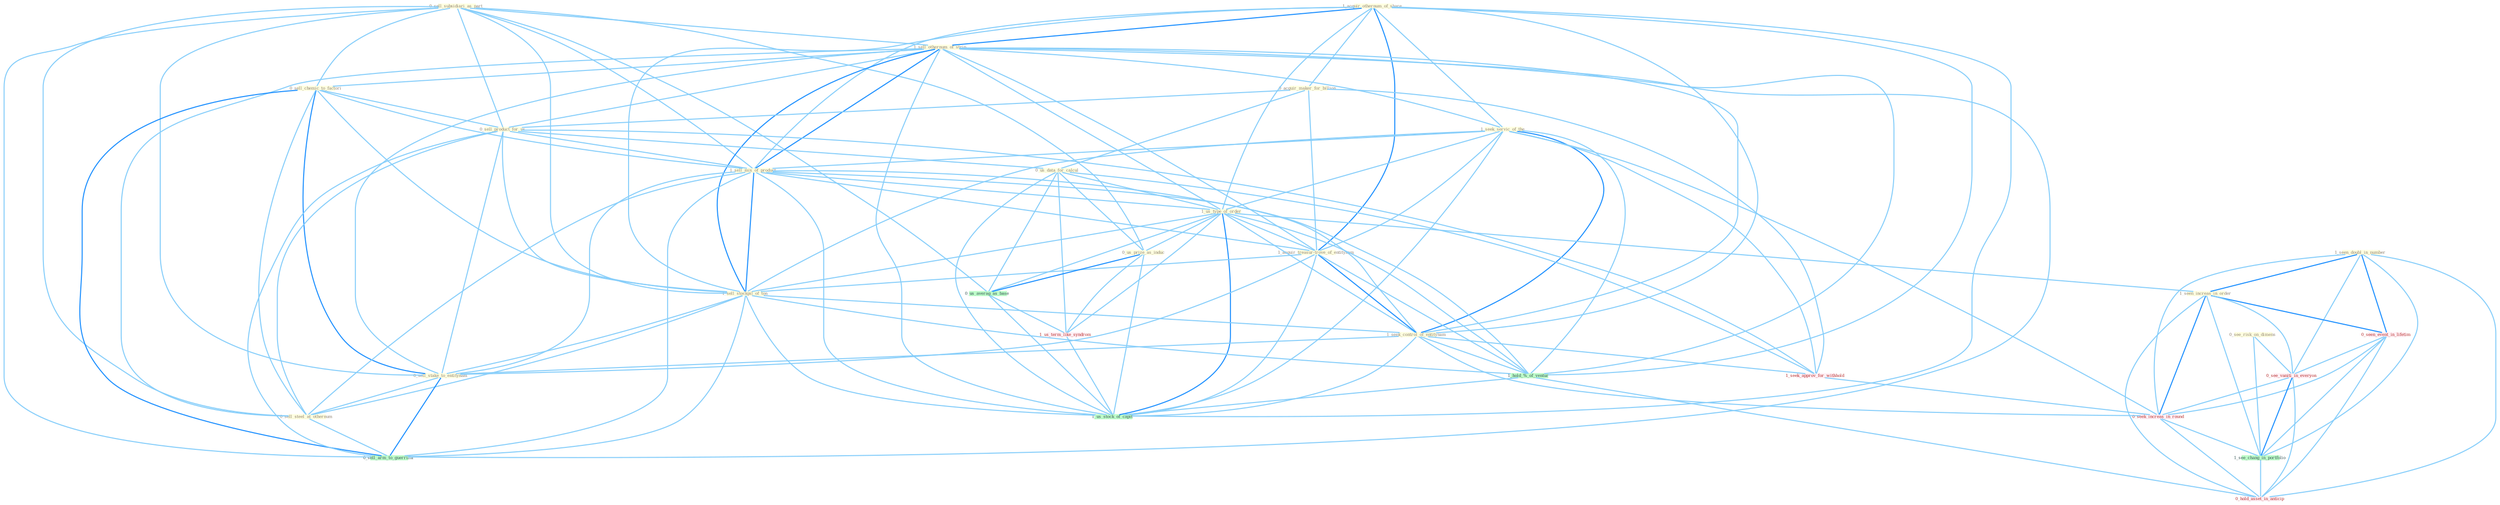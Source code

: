 Graph G{ 
    node
    [shape=polygon,style=filled,width=.5,height=.06,color="#BDFCC9",fixedsize=true,fontsize=4,
    fontcolor="#2f4f4f"];
    {node
    [color="#ffffe0", fontcolor="#8b7d6b"] "0_sell_subsidiari_as_part " "1_acquir_othernum_of_share " "0_see_risk_on_dimens " "1_sell_othernum_of_strip " "0_acquir_maker_for_billion " "0_sell_chemic_to_factori " "1_seek_servic_of_the " "0_sell_product_for_us " "1_sell_mix_of_product " "1_seen_doubl_in_number " "0_us_data_for_calcul " "1_us_type_of_order " "1_seen_increas_in_order " "1_acquir_treasur-trove_of_entitynam " "0_us_prize_as_induc " "1_sell_stockpil_of_ton " "1_seek_control_of_entitynam " "0_sell_stake_to_entitynam " "0_sell_steel_at_othernum "}
{node [color="#fff0f5", fontcolor="#b22222"] "0_seen_event_in_lifetim " "1_us_term_like_syndrom " "1_seek_approv_for_withhold " "0_see_vaniti_in_everyon " "0_seek_increas_in_round " "0_hold_asset_in_anticip "}
edge [color="#B0E2FF"];

	"0_sell_subsidiari_as_part " -- "1_sell_othernum_of_strip " [w="1", color="#87cefa" ];
	"0_sell_subsidiari_as_part " -- "0_sell_chemic_to_factori " [w="1", color="#87cefa" ];
	"0_sell_subsidiari_as_part " -- "0_sell_product_for_us " [w="1", color="#87cefa" ];
	"0_sell_subsidiari_as_part " -- "1_sell_mix_of_product " [w="1", color="#87cefa" ];
	"0_sell_subsidiari_as_part " -- "0_us_prize_as_induc " [w="1", color="#87cefa" ];
	"0_sell_subsidiari_as_part " -- "1_sell_stockpil_of_ton " [w="1", color="#87cefa" ];
	"0_sell_subsidiari_as_part " -- "0_sell_stake_to_entitynam " [w="1", color="#87cefa" ];
	"0_sell_subsidiari_as_part " -- "0_sell_steel_at_othernum " [w="1", color="#87cefa" ];
	"0_sell_subsidiari_as_part " -- "0_us_averag_as_base " [w="1", color="#87cefa" ];
	"0_sell_subsidiari_as_part " -- "0_sell_arm_to_guerrilla " [w="1", color="#87cefa" ];
	"1_acquir_othernum_of_share " -- "1_sell_othernum_of_strip " [w="2", color="#1e90ff" , len=0.8];
	"1_acquir_othernum_of_share " -- "0_acquir_maker_for_billion " [w="1", color="#87cefa" ];
	"1_acquir_othernum_of_share " -- "1_seek_servic_of_the " [w="1", color="#87cefa" ];
	"1_acquir_othernum_of_share " -- "1_sell_mix_of_product " [w="1", color="#87cefa" ];
	"1_acquir_othernum_of_share " -- "1_us_type_of_order " [w="1", color="#87cefa" ];
	"1_acquir_othernum_of_share " -- "1_acquir_treasur-trove_of_entitynam " [w="2", color="#1e90ff" , len=0.8];
	"1_acquir_othernum_of_share " -- "1_sell_stockpil_of_ton " [w="1", color="#87cefa" ];
	"1_acquir_othernum_of_share " -- "1_seek_control_of_entitynam " [w="1", color="#87cefa" ];
	"1_acquir_othernum_of_share " -- "1_hold_%_of_ventur " [w="1", color="#87cefa" ];
	"1_acquir_othernum_of_share " -- "1_us_stock_of_capit " [w="1", color="#87cefa" ];
	"0_see_risk_on_dimens " -- "0_see_vaniti_in_everyon " [w="1", color="#87cefa" ];
	"0_see_risk_on_dimens " -- "1_see_chang_in_portfolio " [w="1", color="#87cefa" ];
	"1_sell_othernum_of_strip " -- "0_sell_chemic_to_factori " [w="1", color="#87cefa" ];
	"1_sell_othernum_of_strip " -- "1_seek_servic_of_the " [w="1", color="#87cefa" ];
	"1_sell_othernum_of_strip " -- "0_sell_product_for_us " [w="1", color="#87cefa" ];
	"1_sell_othernum_of_strip " -- "1_sell_mix_of_product " [w="2", color="#1e90ff" , len=0.8];
	"1_sell_othernum_of_strip " -- "1_us_type_of_order " [w="1", color="#87cefa" ];
	"1_sell_othernum_of_strip " -- "1_acquir_treasur-trove_of_entitynam " [w="1", color="#87cefa" ];
	"1_sell_othernum_of_strip " -- "1_sell_stockpil_of_ton " [w="2", color="#1e90ff" , len=0.8];
	"1_sell_othernum_of_strip " -- "1_seek_control_of_entitynam " [w="1", color="#87cefa" ];
	"1_sell_othernum_of_strip " -- "0_sell_stake_to_entitynam " [w="1", color="#87cefa" ];
	"1_sell_othernum_of_strip " -- "0_sell_steel_at_othernum " [w="1", color="#87cefa" ];
	"1_sell_othernum_of_strip " -- "1_hold_%_of_ventur " [w="1", color="#87cefa" ];
	"1_sell_othernum_of_strip " -- "0_sell_arm_to_guerrilla " [w="1", color="#87cefa" ];
	"1_sell_othernum_of_strip " -- "1_us_stock_of_capit " [w="1", color="#87cefa" ];
	"0_acquir_maker_for_billion " -- "0_sell_product_for_us " [w="1", color="#87cefa" ];
	"0_acquir_maker_for_billion " -- "0_us_data_for_calcul " [w="1", color="#87cefa" ];
	"0_acquir_maker_for_billion " -- "1_acquir_treasur-trove_of_entitynam " [w="1", color="#87cefa" ];
	"0_acquir_maker_for_billion " -- "1_seek_approv_for_withhold " [w="1", color="#87cefa" ];
	"0_sell_chemic_to_factori " -- "0_sell_product_for_us " [w="1", color="#87cefa" ];
	"0_sell_chemic_to_factori " -- "1_sell_mix_of_product " [w="1", color="#87cefa" ];
	"0_sell_chemic_to_factori " -- "1_sell_stockpil_of_ton " [w="1", color="#87cefa" ];
	"0_sell_chemic_to_factori " -- "0_sell_stake_to_entitynam " [w="2", color="#1e90ff" , len=0.8];
	"0_sell_chemic_to_factori " -- "0_sell_steel_at_othernum " [w="1", color="#87cefa" ];
	"0_sell_chemic_to_factori " -- "0_sell_arm_to_guerrilla " [w="2", color="#1e90ff" , len=0.8];
	"1_seek_servic_of_the " -- "1_sell_mix_of_product " [w="1", color="#87cefa" ];
	"1_seek_servic_of_the " -- "1_us_type_of_order " [w="1", color="#87cefa" ];
	"1_seek_servic_of_the " -- "1_acquir_treasur-trove_of_entitynam " [w="1", color="#87cefa" ];
	"1_seek_servic_of_the " -- "1_sell_stockpil_of_ton " [w="1", color="#87cefa" ];
	"1_seek_servic_of_the " -- "1_seek_control_of_entitynam " [w="2", color="#1e90ff" , len=0.8];
	"1_seek_servic_of_the " -- "1_seek_approv_for_withhold " [w="1", color="#87cefa" ];
	"1_seek_servic_of_the " -- "1_hold_%_of_ventur " [w="1", color="#87cefa" ];
	"1_seek_servic_of_the " -- "0_seek_increas_in_round " [w="1", color="#87cefa" ];
	"1_seek_servic_of_the " -- "1_us_stock_of_capit " [w="1", color="#87cefa" ];
	"0_sell_product_for_us " -- "1_sell_mix_of_product " [w="1", color="#87cefa" ];
	"0_sell_product_for_us " -- "0_us_data_for_calcul " [w="1", color="#87cefa" ];
	"0_sell_product_for_us " -- "1_sell_stockpil_of_ton " [w="1", color="#87cefa" ];
	"0_sell_product_for_us " -- "0_sell_stake_to_entitynam " [w="1", color="#87cefa" ];
	"0_sell_product_for_us " -- "0_sell_steel_at_othernum " [w="1", color="#87cefa" ];
	"0_sell_product_for_us " -- "1_seek_approv_for_withhold " [w="1", color="#87cefa" ];
	"0_sell_product_for_us " -- "0_sell_arm_to_guerrilla " [w="1", color="#87cefa" ];
	"1_sell_mix_of_product " -- "1_us_type_of_order " [w="1", color="#87cefa" ];
	"1_sell_mix_of_product " -- "1_acquir_treasur-trove_of_entitynam " [w="1", color="#87cefa" ];
	"1_sell_mix_of_product " -- "1_sell_stockpil_of_ton " [w="2", color="#1e90ff" , len=0.8];
	"1_sell_mix_of_product " -- "1_seek_control_of_entitynam " [w="1", color="#87cefa" ];
	"1_sell_mix_of_product " -- "0_sell_stake_to_entitynam " [w="1", color="#87cefa" ];
	"1_sell_mix_of_product " -- "0_sell_steel_at_othernum " [w="1", color="#87cefa" ];
	"1_sell_mix_of_product " -- "1_hold_%_of_ventur " [w="1", color="#87cefa" ];
	"1_sell_mix_of_product " -- "0_sell_arm_to_guerrilla " [w="1", color="#87cefa" ];
	"1_sell_mix_of_product " -- "1_us_stock_of_capit " [w="1", color="#87cefa" ];
	"1_seen_doubl_in_number " -- "1_seen_increas_in_order " [w="2", color="#1e90ff" , len=0.8];
	"1_seen_doubl_in_number " -- "0_seen_event_in_lifetim " [w="2", color="#1e90ff" , len=0.8];
	"1_seen_doubl_in_number " -- "0_see_vaniti_in_everyon " [w="1", color="#87cefa" ];
	"1_seen_doubl_in_number " -- "0_seek_increas_in_round " [w="1", color="#87cefa" ];
	"1_seen_doubl_in_number " -- "1_see_chang_in_portfolio " [w="1", color="#87cefa" ];
	"1_seen_doubl_in_number " -- "0_hold_asset_in_anticip " [w="1", color="#87cefa" ];
	"0_us_data_for_calcul " -- "1_us_type_of_order " [w="1", color="#87cefa" ];
	"0_us_data_for_calcul " -- "0_us_prize_as_induc " [w="1", color="#87cefa" ];
	"0_us_data_for_calcul " -- "0_us_averag_as_base " [w="1", color="#87cefa" ];
	"0_us_data_for_calcul " -- "1_us_term_like_syndrom " [w="1", color="#87cefa" ];
	"0_us_data_for_calcul " -- "1_seek_approv_for_withhold " [w="1", color="#87cefa" ];
	"0_us_data_for_calcul " -- "1_us_stock_of_capit " [w="1", color="#87cefa" ];
	"1_us_type_of_order " -- "1_seen_increas_in_order " [w="1", color="#87cefa" ];
	"1_us_type_of_order " -- "1_acquir_treasur-trove_of_entitynam " [w="1", color="#87cefa" ];
	"1_us_type_of_order " -- "0_us_prize_as_induc " [w="1", color="#87cefa" ];
	"1_us_type_of_order " -- "1_sell_stockpil_of_ton " [w="1", color="#87cefa" ];
	"1_us_type_of_order " -- "1_seek_control_of_entitynam " [w="1", color="#87cefa" ];
	"1_us_type_of_order " -- "0_us_averag_as_base " [w="1", color="#87cefa" ];
	"1_us_type_of_order " -- "1_us_term_like_syndrom " [w="1", color="#87cefa" ];
	"1_us_type_of_order " -- "1_hold_%_of_ventur " [w="1", color="#87cefa" ];
	"1_us_type_of_order " -- "1_us_stock_of_capit " [w="2", color="#1e90ff" , len=0.8];
	"1_seen_increas_in_order " -- "0_seen_event_in_lifetim " [w="2", color="#1e90ff" , len=0.8];
	"1_seen_increas_in_order " -- "0_see_vaniti_in_everyon " [w="1", color="#87cefa" ];
	"1_seen_increas_in_order " -- "0_seek_increas_in_round " [w="2", color="#1e90ff" , len=0.8];
	"1_seen_increas_in_order " -- "1_see_chang_in_portfolio " [w="1", color="#87cefa" ];
	"1_seen_increas_in_order " -- "0_hold_asset_in_anticip " [w="1", color="#87cefa" ];
	"1_acquir_treasur-trove_of_entitynam " -- "1_sell_stockpil_of_ton " [w="1", color="#87cefa" ];
	"1_acquir_treasur-trove_of_entitynam " -- "1_seek_control_of_entitynam " [w="2", color="#1e90ff" , len=0.8];
	"1_acquir_treasur-trove_of_entitynam " -- "0_sell_stake_to_entitynam " [w="1", color="#87cefa" ];
	"1_acquir_treasur-trove_of_entitynam " -- "1_hold_%_of_ventur " [w="1", color="#87cefa" ];
	"1_acquir_treasur-trove_of_entitynam " -- "1_us_stock_of_capit " [w="1", color="#87cefa" ];
	"0_us_prize_as_induc " -- "0_us_averag_as_base " [w="2", color="#1e90ff" , len=0.8];
	"0_us_prize_as_induc " -- "1_us_term_like_syndrom " [w="1", color="#87cefa" ];
	"0_us_prize_as_induc " -- "1_us_stock_of_capit " [w="1", color="#87cefa" ];
	"1_sell_stockpil_of_ton " -- "1_seek_control_of_entitynam " [w="1", color="#87cefa" ];
	"1_sell_stockpil_of_ton " -- "0_sell_stake_to_entitynam " [w="1", color="#87cefa" ];
	"1_sell_stockpil_of_ton " -- "0_sell_steel_at_othernum " [w="1", color="#87cefa" ];
	"1_sell_stockpil_of_ton " -- "1_hold_%_of_ventur " [w="1", color="#87cefa" ];
	"1_sell_stockpil_of_ton " -- "0_sell_arm_to_guerrilla " [w="1", color="#87cefa" ];
	"1_sell_stockpil_of_ton " -- "1_us_stock_of_capit " [w="1", color="#87cefa" ];
	"1_seek_control_of_entitynam " -- "0_sell_stake_to_entitynam " [w="1", color="#87cefa" ];
	"1_seek_control_of_entitynam " -- "1_seek_approv_for_withhold " [w="1", color="#87cefa" ];
	"1_seek_control_of_entitynam " -- "1_hold_%_of_ventur " [w="1", color="#87cefa" ];
	"1_seek_control_of_entitynam " -- "0_seek_increas_in_round " [w="1", color="#87cefa" ];
	"1_seek_control_of_entitynam " -- "1_us_stock_of_capit " [w="1", color="#87cefa" ];
	"0_sell_stake_to_entitynam " -- "0_sell_steel_at_othernum " [w="1", color="#87cefa" ];
	"0_sell_stake_to_entitynam " -- "0_sell_arm_to_guerrilla " [w="2", color="#1e90ff" , len=0.8];
	"0_sell_steel_at_othernum " -- "0_sell_arm_to_guerrilla " [w="1", color="#87cefa" ];
	"0_seen_event_in_lifetim " -- "0_see_vaniti_in_everyon " [w="1", color="#87cefa" ];
	"0_seen_event_in_lifetim " -- "0_seek_increas_in_round " [w="1", color="#87cefa" ];
	"0_seen_event_in_lifetim " -- "1_see_chang_in_portfolio " [w="1", color="#87cefa" ];
	"0_seen_event_in_lifetim " -- "0_hold_asset_in_anticip " [w="1", color="#87cefa" ];
	"0_us_averag_as_base " -- "1_us_term_like_syndrom " [w="1", color="#87cefa" ];
	"0_us_averag_as_base " -- "1_us_stock_of_capit " [w="1", color="#87cefa" ];
	"1_us_term_like_syndrom " -- "1_us_stock_of_capit " [w="1", color="#87cefa" ];
	"1_seek_approv_for_withhold " -- "0_seek_increas_in_round " [w="1", color="#87cefa" ];
	"1_hold_%_of_ventur " -- "1_us_stock_of_capit " [w="1", color="#87cefa" ];
	"1_hold_%_of_ventur " -- "0_hold_asset_in_anticip " [w="1", color="#87cefa" ];
	"0_see_vaniti_in_everyon " -- "0_seek_increas_in_round " [w="1", color="#87cefa" ];
	"0_see_vaniti_in_everyon " -- "1_see_chang_in_portfolio " [w="2", color="#1e90ff" , len=0.8];
	"0_see_vaniti_in_everyon " -- "0_hold_asset_in_anticip " [w="1", color="#87cefa" ];
	"0_seek_increas_in_round " -- "1_see_chang_in_portfolio " [w="1", color="#87cefa" ];
	"0_seek_increas_in_round " -- "0_hold_asset_in_anticip " [w="1", color="#87cefa" ];
	"1_see_chang_in_portfolio " -- "0_hold_asset_in_anticip " [w="1", color="#87cefa" ];
}